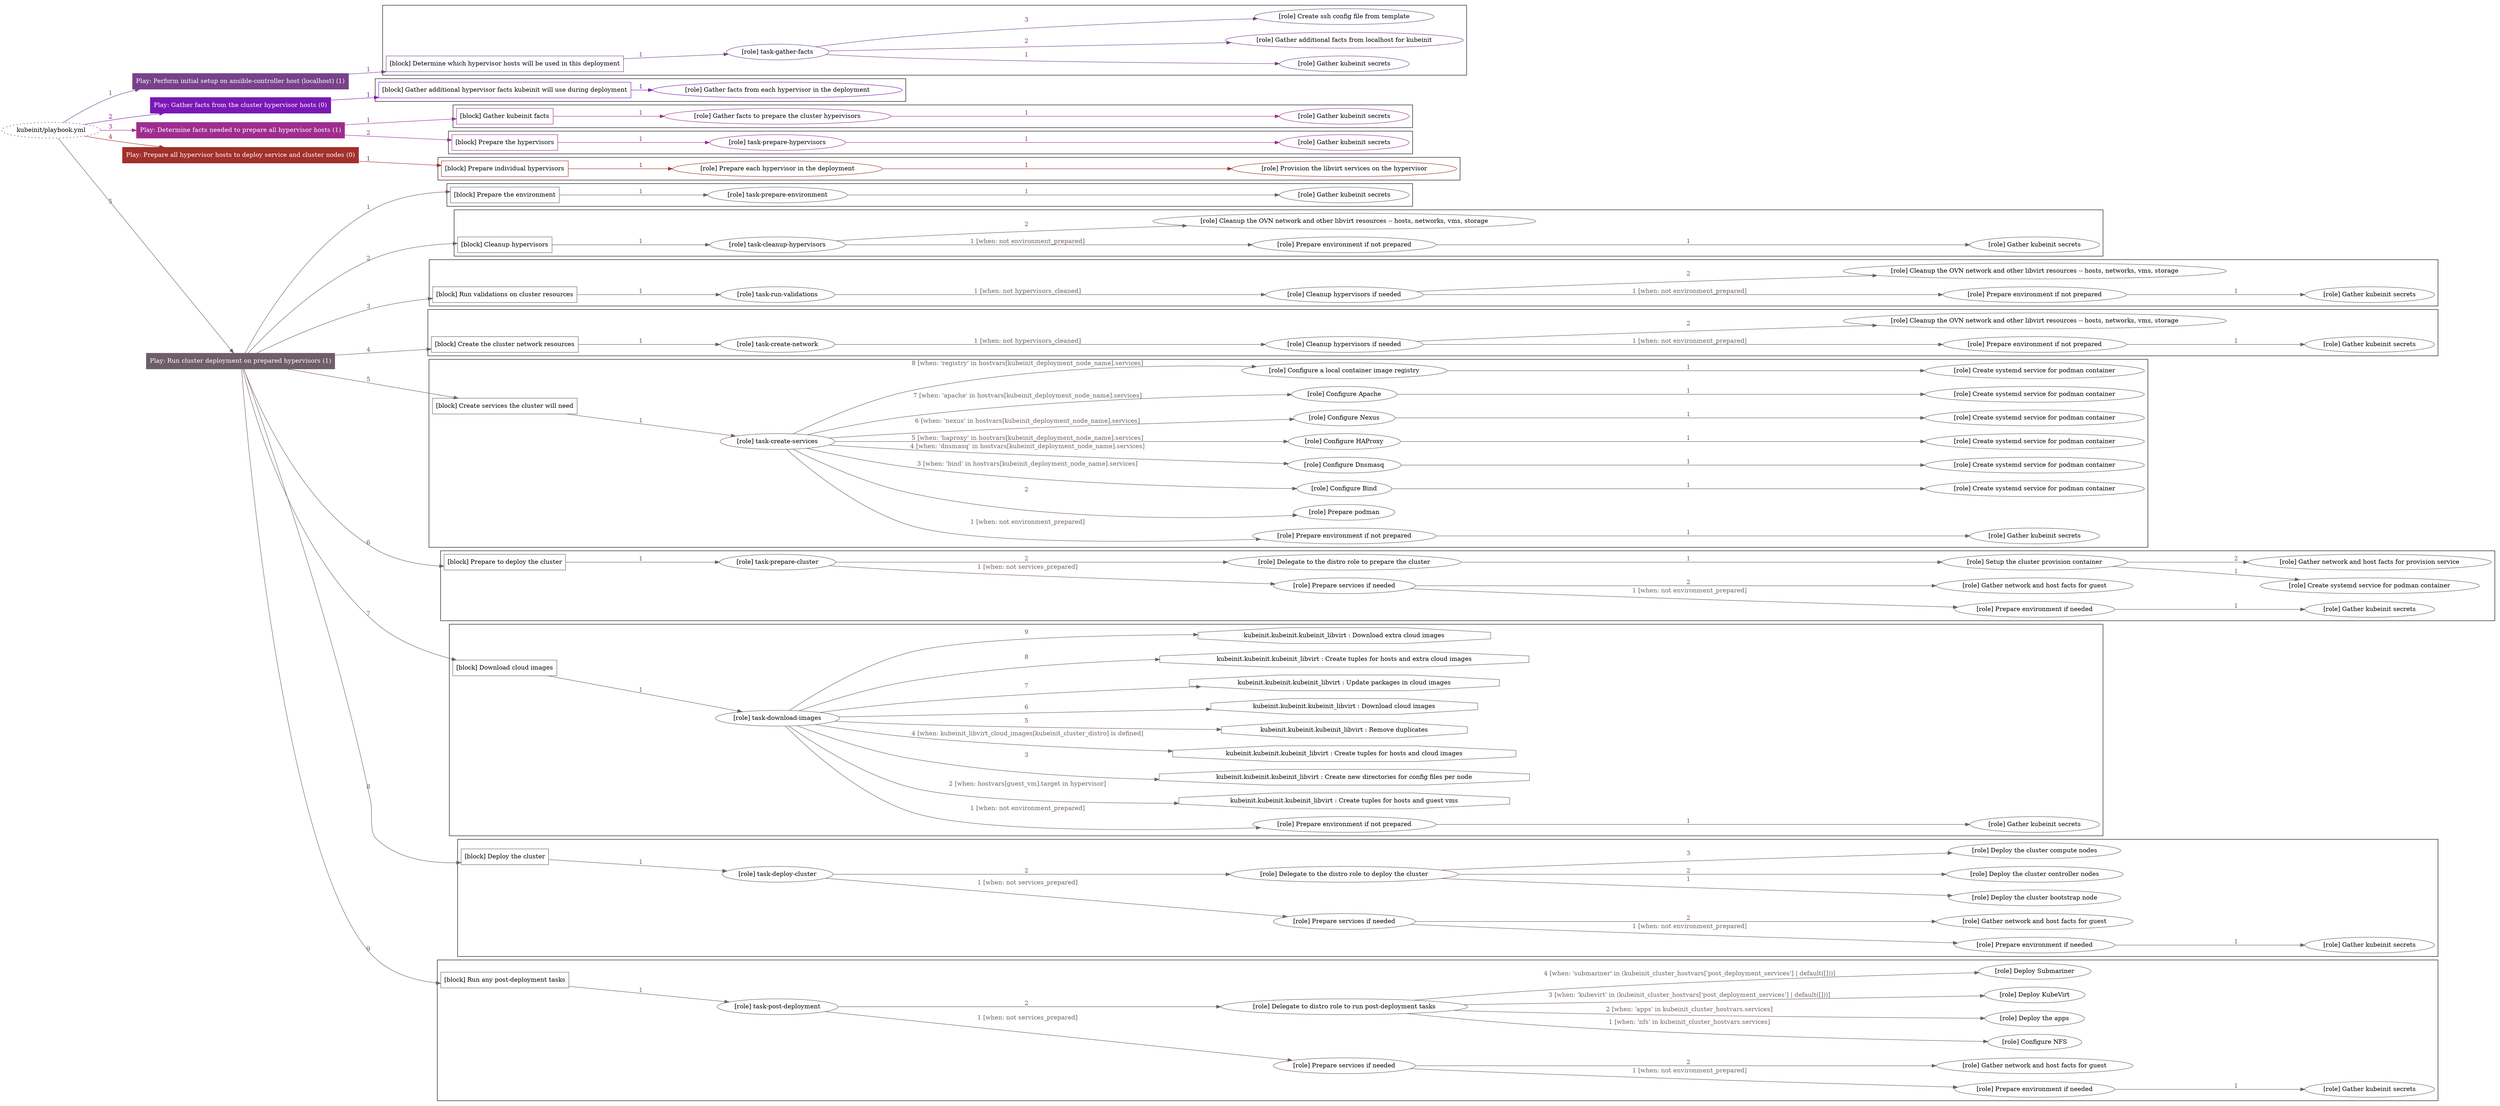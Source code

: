 digraph {
	graph [concentrate=true ordering=in rankdir=LR ratio=fill]
	edge [esep=5 sep=10]
	"kubeinit/playbook.yml" [URL="/home/runner/work/kubeinit/kubeinit/kubeinit/playbook.yml" id=playbook_0ff155a4 style=dotted]
	"kubeinit/playbook.yml" -> play_92617ecf [label="1 " color="#77428a" fontcolor="#77428a" id=edge_288a43e4 labeltooltip="1 " tooltip="1 "]
	subgraph "Play: Perform initial setup on ansible-controller host (localhost) (1)" {
		play_92617ecf [label="Play: Perform initial setup on ansible-controller host (localhost) (1)" URL="/home/runner/work/kubeinit/kubeinit/kubeinit/playbook.yml" color="#77428a" fontcolor="#ffffff" id=play_92617ecf shape=box style=filled tooltip=localhost]
		play_92617ecf -> block_16c5924f [label=1 color="#77428a" fontcolor="#77428a" id=edge_c123af90 labeltooltip=1 tooltip=1]
		subgraph cluster_block_16c5924f {
			block_16c5924f [label="[block] Determine which hypervisor hosts will be used in this deployment" URL="/home/runner/work/kubeinit/kubeinit/kubeinit/playbook.yml" color="#77428a" id=block_16c5924f labeltooltip="Determine which hypervisor hosts will be used in this deployment" shape=box tooltip="Determine which hypervisor hosts will be used in this deployment"]
			block_16c5924f -> role_afc1a0a5 [label="1 " color="#77428a" fontcolor="#77428a" id=edge_06f9fb2e labeltooltip="1 " tooltip="1 "]
			subgraph "task-gather-facts" {
				role_afc1a0a5 [label="[role] task-gather-facts" URL="/home/runner/work/kubeinit/kubeinit/kubeinit/playbook.yml" color="#77428a" id=role_afc1a0a5 tooltip="task-gather-facts"]
				role_afc1a0a5 -> role_3c2a7027 [label="1 " color="#77428a" fontcolor="#77428a" id=edge_a89afd29 labeltooltip="1 " tooltip="1 "]
				subgraph "Gather kubeinit secrets" {
					role_3c2a7027 [label="[role] Gather kubeinit secrets" URL="/home/runner/.ansible/collections/ansible_collections/kubeinit/kubeinit/roles/kubeinit_prepare/tasks/build_hypervisors_group.yml" color="#77428a" id=role_3c2a7027 tooltip="Gather kubeinit secrets"]
				}
				role_afc1a0a5 -> role_bd661d0a [label="2 " color="#77428a" fontcolor="#77428a" id=edge_ada1ca94 labeltooltip="2 " tooltip="2 "]
				subgraph "Gather additional facts from localhost for kubeinit" {
					role_bd661d0a [label="[role] Gather additional facts from localhost for kubeinit" URL="/home/runner/.ansible/collections/ansible_collections/kubeinit/kubeinit/roles/kubeinit_prepare/tasks/build_hypervisors_group.yml" color="#77428a" id=role_bd661d0a tooltip="Gather additional facts from localhost for kubeinit"]
				}
				role_afc1a0a5 -> role_84978952 [label="3 " color="#77428a" fontcolor="#77428a" id=edge_ddd74bcd labeltooltip="3 " tooltip="3 "]
				subgraph "Create ssh config file from template" {
					role_84978952 [label="[role] Create ssh config file from template" URL="/home/runner/.ansible/collections/ansible_collections/kubeinit/kubeinit/roles/kubeinit_prepare/tasks/build_hypervisors_group.yml" color="#77428a" id=role_84978952 tooltip="Create ssh config file from template"]
				}
			}
		}
	}
	"kubeinit/playbook.yml" -> play_1b4f8b71 [label="2 " color="#7b17b5" fontcolor="#7b17b5" id=edge_1e378b92 labeltooltip="2 " tooltip="2 "]
	subgraph "Play: Gather facts from the cluster hypervisor hosts (0)" {
		play_1b4f8b71 [label="Play: Gather facts from the cluster hypervisor hosts (0)" URL="/home/runner/work/kubeinit/kubeinit/kubeinit/playbook.yml" color="#7b17b5" fontcolor="#ffffff" id=play_1b4f8b71 shape=box style=filled tooltip="Play: Gather facts from the cluster hypervisor hosts (0)"]
		play_1b4f8b71 -> block_9a39545f [label=1 color="#7b17b5" fontcolor="#7b17b5" id=edge_6b634959 labeltooltip=1 tooltip=1]
		subgraph cluster_block_9a39545f {
			block_9a39545f [label="[block] Gather additional hypervisor facts kubeinit will use during deployment" URL="/home/runner/work/kubeinit/kubeinit/kubeinit/playbook.yml" color="#7b17b5" id=block_9a39545f labeltooltip="Gather additional hypervisor facts kubeinit will use during deployment" shape=box tooltip="Gather additional hypervisor facts kubeinit will use during deployment"]
			block_9a39545f -> role_42db12cf [label="1 " color="#7b17b5" fontcolor="#7b17b5" id=edge_dffe5951 labeltooltip="1 " tooltip="1 "]
			subgraph "Gather facts from each hypervisor in the deployment" {
				role_42db12cf [label="[role] Gather facts from each hypervisor in the deployment" URL="/home/runner/work/kubeinit/kubeinit/kubeinit/playbook.yml" color="#7b17b5" id=role_42db12cf tooltip="Gather facts from each hypervisor in the deployment"]
			}
		}
	}
	"kubeinit/playbook.yml" -> play_b3782af9 [label="3 " color="#9f2d90" fontcolor="#9f2d90" id=edge_cb0293a6 labeltooltip="3 " tooltip="3 "]
	subgraph "Play: Determine facts needed to prepare all hypervisor hosts (1)" {
		play_b3782af9 [label="Play: Determine facts needed to prepare all hypervisor hosts (1)" URL="/home/runner/work/kubeinit/kubeinit/kubeinit/playbook.yml" color="#9f2d90" fontcolor="#ffffff" id=play_b3782af9 shape=box style=filled tooltip=localhost]
		play_b3782af9 -> block_2df32f43 [label=1 color="#9f2d90" fontcolor="#9f2d90" id=edge_058f122d labeltooltip=1 tooltip=1]
		subgraph cluster_block_2df32f43 {
			block_2df32f43 [label="[block] Gather kubeinit facts" URL="/home/runner/work/kubeinit/kubeinit/kubeinit/playbook.yml" color="#9f2d90" id=block_2df32f43 labeltooltip="Gather kubeinit facts" shape=box tooltip="Gather kubeinit facts"]
			block_2df32f43 -> role_10a12c26 [label="1 " color="#9f2d90" fontcolor="#9f2d90" id=edge_3f6fe9d4 labeltooltip="1 " tooltip="1 "]
			subgraph "Gather facts to prepare the cluster hypervisors" {
				role_10a12c26 [label="[role] Gather facts to prepare the cluster hypervisors" URL="/home/runner/work/kubeinit/kubeinit/kubeinit/playbook.yml" color="#9f2d90" id=role_10a12c26 tooltip="Gather facts to prepare the cluster hypervisors"]
				role_10a12c26 -> role_89690605 [label="1 " color="#9f2d90" fontcolor="#9f2d90" id=edge_ac3683bb labeltooltip="1 " tooltip="1 "]
				subgraph "Gather kubeinit secrets" {
					role_89690605 [label="[role] Gather kubeinit secrets" URL="/home/runner/.ansible/collections/ansible_collections/kubeinit/kubeinit/roles/kubeinit_prepare/tasks/gather_kubeinit_facts.yml" color="#9f2d90" id=role_89690605 tooltip="Gather kubeinit secrets"]
				}
			}
		}
		play_b3782af9 -> block_953f7973 [label=2 color="#9f2d90" fontcolor="#9f2d90" id=edge_997da483 labeltooltip=2 tooltip=2]
		subgraph cluster_block_953f7973 {
			block_953f7973 [label="[block] Prepare the hypervisors" URL="/home/runner/work/kubeinit/kubeinit/kubeinit/playbook.yml" color="#9f2d90" id=block_953f7973 labeltooltip="Prepare the hypervisors" shape=box tooltip="Prepare the hypervisors"]
			block_953f7973 -> role_0f4fc550 [label="1 " color="#9f2d90" fontcolor="#9f2d90" id=edge_de77279b labeltooltip="1 " tooltip="1 "]
			subgraph "task-prepare-hypervisors" {
				role_0f4fc550 [label="[role] task-prepare-hypervisors" URL="/home/runner/work/kubeinit/kubeinit/kubeinit/playbook.yml" color="#9f2d90" id=role_0f4fc550 tooltip="task-prepare-hypervisors"]
				role_0f4fc550 -> role_b3d7caf8 [label="1 " color="#9f2d90" fontcolor="#9f2d90" id=edge_3e828cca labeltooltip="1 " tooltip="1 "]
				subgraph "Gather kubeinit secrets" {
					role_b3d7caf8 [label="[role] Gather kubeinit secrets" URL="/home/runner/.ansible/collections/ansible_collections/kubeinit/kubeinit/roles/kubeinit_prepare/tasks/gather_kubeinit_facts.yml" color="#9f2d90" id=role_b3d7caf8 tooltip="Gather kubeinit secrets"]
				}
			}
		}
	}
	"kubeinit/playbook.yml" -> play_c53d206c [label="4 " color="#a1302b" fontcolor="#a1302b" id=edge_3db90525 labeltooltip="4 " tooltip="4 "]
	subgraph "Play: Prepare all hypervisor hosts to deploy service and cluster nodes (0)" {
		play_c53d206c [label="Play: Prepare all hypervisor hosts to deploy service and cluster nodes (0)" URL="/home/runner/work/kubeinit/kubeinit/kubeinit/playbook.yml" color="#a1302b" fontcolor="#ffffff" id=play_c53d206c shape=box style=filled tooltip="Play: Prepare all hypervisor hosts to deploy service and cluster nodes (0)"]
		play_c53d206c -> block_5902f2b4 [label=1 color="#a1302b" fontcolor="#a1302b" id=edge_469ea94d labeltooltip=1 tooltip=1]
		subgraph cluster_block_5902f2b4 {
			block_5902f2b4 [label="[block] Prepare individual hypervisors" URL="/home/runner/work/kubeinit/kubeinit/kubeinit/playbook.yml" color="#a1302b" id=block_5902f2b4 labeltooltip="Prepare individual hypervisors" shape=box tooltip="Prepare individual hypervisors"]
			block_5902f2b4 -> role_ee29f12d [label="1 " color="#a1302b" fontcolor="#a1302b" id=edge_763f10ae labeltooltip="1 " tooltip="1 "]
			subgraph "Prepare each hypervisor in the deployment" {
				role_ee29f12d [label="[role] Prepare each hypervisor in the deployment" URL="/home/runner/work/kubeinit/kubeinit/kubeinit/playbook.yml" color="#a1302b" id=role_ee29f12d tooltip="Prepare each hypervisor in the deployment"]
				role_ee29f12d -> role_cb5b5e8b [label="1 " color="#a1302b" fontcolor="#a1302b" id=edge_5b744c6a labeltooltip="1 " tooltip="1 "]
				subgraph "Provision the libvirt services on the hypervisor" {
					role_cb5b5e8b [label="[role] Provision the libvirt services on the hypervisor" URL="/home/runner/.ansible/collections/ansible_collections/kubeinit/kubeinit/roles/kubeinit_prepare/tasks/prepare_hypervisor.yml" color="#a1302b" id=role_cb5b5e8b tooltip="Provision the libvirt services on the hypervisor"]
				}
			}
		}
	}
	"kubeinit/playbook.yml" -> play_08a6afa1 [label="5 " color="#6e5e68" fontcolor="#6e5e68" id=edge_25811d3c labeltooltip="5 " tooltip="5 "]
	subgraph "Play: Run cluster deployment on prepared hypervisors (1)" {
		play_08a6afa1 [label="Play: Run cluster deployment on prepared hypervisors (1)" URL="/home/runner/work/kubeinit/kubeinit/kubeinit/playbook.yml" color="#6e5e68" fontcolor="#ffffff" id=play_08a6afa1 shape=box style=filled tooltip=localhost]
		play_08a6afa1 -> block_f9c85f80 [label=1 color="#6e5e68" fontcolor="#6e5e68" id=edge_5d8a9ee9 labeltooltip=1 tooltip=1]
		subgraph cluster_block_f9c85f80 {
			block_f9c85f80 [label="[block] Prepare the environment" URL="/home/runner/work/kubeinit/kubeinit/kubeinit/playbook.yml" color="#6e5e68" id=block_f9c85f80 labeltooltip="Prepare the environment" shape=box tooltip="Prepare the environment"]
			block_f9c85f80 -> role_90c57dd2 [label="1 " color="#6e5e68" fontcolor="#6e5e68" id=edge_84b44f53 labeltooltip="1 " tooltip="1 "]
			subgraph "task-prepare-environment" {
				role_90c57dd2 [label="[role] task-prepare-environment" URL="/home/runner/work/kubeinit/kubeinit/kubeinit/playbook.yml" color="#6e5e68" id=role_90c57dd2 tooltip="task-prepare-environment"]
				role_90c57dd2 -> role_e3efdacd [label="1 " color="#6e5e68" fontcolor="#6e5e68" id=edge_5b7e614b labeltooltip="1 " tooltip="1 "]
				subgraph "Gather kubeinit secrets" {
					role_e3efdacd [label="[role] Gather kubeinit secrets" URL="/home/runner/.ansible/collections/ansible_collections/kubeinit/kubeinit/roles/kubeinit_prepare/tasks/gather_kubeinit_facts.yml" color="#6e5e68" id=role_e3efdacd tooltip="Gather kubeinit secrets"]
				}
			}
		}
		play_08a6afa1 -> block_64c07a9e [label=2 color="#6e5e68" fontcolor="#6e5e68" id=edge_59689dfd labeltooltip=2 tooltip=2]
		subgraph cluster_block_64c07a9e {
			block_64c07a9e [label="[block] Cleanup hypervisors" URL="/home/runner/work/kubeinit/kubeinit/kubeinit/playbook.yml" color="#6e5e68" id=block_64c07a9e labeltooltip="Cleanup hypervisors" shape=box tooltip="Cleanup hypervisors"]
			block_64c07a9e -> role_a1e0157d [label="1 " color="#6e5e68" fontcolor="#6e5e68" id=edge_7a25f15e labeltooltip="1 " tooltip="1 "]
			subgraph "task-cleanup-hypervisors" {
				role_a1e0157d [label="[role] task-cleanup-hypervisors" URL="/home/runner/work/kubeinit/kubeinit/kubeinit/playbook.yml" color="#6e5e68" id=role_a1e0157d tooltip="task-cleanup-hypervisors"]
				role_a1e0157d -> role_b042e6de [label="1 [when: not environment_prepared]" color="#6e5e68" fontcolor="#6e5e68" id=edge_5e8ef6aa labeltooltip="1 [when: not environment_prepared]" tooltip="1 [when: not environment_prepared]"]
				subgraph "Prepare environment if not prepared" {
					role_b042e6de [label="[role] Prepare environment if not prepared" URL="/home/runner/.ansible/collections/ansible_collections/kubeinit/kubeinit/roles/kubeinit_prepare/tasks/cleanup_hypervisors.yml" color="#6e5e68" id=role_b042e6de tooltip="Prepare environment if not prepared"]
					role_b042e6de -> role_f1e404c2 [label="1 " color="#6e5e68" fontcolor="#6e5e68" id=edge_347eccdd labeltooltip="1 " tooltip="1 "]
					subgraph "Gather kubeinit secrets" {
						role_f1e404c2 [label="[role] Gather kubeinit secrets" URL="/home/runner/.ansible/collections/ansible_collections/kubeinit/kubeinit/roles/kubeinit_prepare/tasks/gather_kubeinit_facts.yml" color="#6e5e68" id=role_f1e404c2 tooltip="Gather kubeinit secrets"]
					}
				}
				role_a1e0157d -> role_a8d3d904 [label="2 " color="#6e5e68" fontcolor="#6e5e68" id=edge_81fb39c7 labeltooltip="2 " tooltip="2 "]
				subgraph "Cleanup the OVN network and other libvirt resources -- hosts, networks, vms, storage" {
					role_a8d3d904 [label="[role] Cleanup the OVN network and other libvirt resources -- hosts, networks, vms, storage" URL="/home/runner/.ansible/collections/ansible_collections/kubeinit/kubeinit/roles/kubeinit_prepare/tasks/cleanup_hypervisors.yml" color="#6e5e68" id=role_a8d3d904 tooltip="Cleanup the OVN network and other libvirt resources -- hosts, networks, vms, storage"]
				}
			}
		}
		play_08a6afa1 -> block_9cdeda38 [label=3 color="#6e5e68" fontcolor="#6e5e68" id=edge_b97452d2 labeltooltip=3 tooltip=3]
		subgraph cluster_block_9cdeda38 {
			block_9cdeda38 [label="[block] Run validations on cluster resources" URL="/home/runner/work/kubeinit/kubeinit/kubeinit/playbook.yml" color="#6e5e68" id=block_9cdeda38 labeltooltip="Run validations on cluster resources" shape=box tooltip="Run validations on cluster resources"]
			block_9cdeda38 -> role_89534359 [label="1 " color="#6e5e68" fontcolor="#6e5e68" id=edge_baf2969a labeltooltip="1 " tooltip="1 "]
			subgraph "task-run-validations" {
				role_89534359 [label="[role] task-run-validations" URL="/home/runner/work/kubeinit/kubeinit/kubeinit/playbook.yml" color="#6e5e68" id=role_89534359 tooltip="task-run-validations"]
				role_89534359 -> role_14264a7b [label="1 [when: not hypervisors_cleaned]" color="#6e5e68" fontcolor="#6e5e68" id=edge_9a182167 labeltooltip="1 [when: not hypervisors_cleaned]" tooltip="1 [when: not hypervisors_cleaned]"]
				subgraph "Cleanup hypervisors if needed" {
					role_14264a7b [label="[role] Cleanup hypervisors if needed" URL="/home/runner/.ansible/collections/ansible_collections/kubeinit/kubeinit/roles/kubeinit_validations/tasks/main.yml" color="#6e5e68" id=role_14264a7b tooltip="Cleanup hypervisors if needed"]
					role_14264a7b -> role_755413f4 [label="1 [when: not environment_prepared]" color="#6e5e68" fontcolor="#6e5e68" id=edge_408656da labeltooltip="1 [when: not environment_prepared]" tooltip="1 [when: not environment_prepared]"]
					subgraph "Prepare environment if not prepared" {
						role_755413f4 [label="[role] Prepare environment if not prepared" URL="/home/runner/.ansible/collections/ansible_collections/kubeinit/kubeinit/roles/kubeinit_prepare/tasks/cleanup_hypervisors.yml" color="#6e5e68" id=role_755413f4 tooltip="Prepare environment if not prepared"]
						role_755413f4 -> role_32eaf230 [label="1 " color="#6e5e68" fontcolor="#6e5e68" id=edge_1a32d2e5 labeltooltip="1 " tooltip="1 "]
						subgraph "Gather kubeinit secrets" {
							role_32eaf230 [label="[role] Gather kubeinit secrets" URL="/home/runner/.ansible/collections/ansible_collections/kubeinit/kubeinit/roles/kubeinit_prepare/tasks/gather_kubeinit_facts.yml" color="#6e5e68" id=role_32eaf230 tooltip="Gather kubeinit secrets"]
						}
					}
					role_14264a7b -> role_cc1a7458 [label="2 " color="#6e5e68" fontcolor="#6e5e68" id=edge_bfba13c4 labeltooltip="2 " tooltip="2 "]
					subgraph "Cleanup the OVN network and other libvirt resources -- hosts, networks, vms, storage" {
						role_cc1a7458 [label="[role] Cleanup the OVN network and other libvirt resources -- hosts, networks, vms, storage" URL="/home/runner/.ansible/collections/ansible_collections/kubeinit/kubeinit/roles/kubeinit_prepare/tasks/cleanup_hypervisors.yml" color="#6e5e68" id=role_cc1a7458 tooltip="Cleanup the OVN network and other libvirt resources -- hosts, networks, vms, storage"]
					}
				}
			}
		}
		play_08a6afa1 -> block_867f5321 [label=4 color="#6e5e68" fontcolor="#6e5e68" id=edge_6eecf2d8 labeltooltip=4 tooltip=4]
		subgraph cluster_block_867f5321 {
			block_867f5321 [label="[block] Create the cluster network resources" URL="/home/runner/work/kubeinit/kubeinit/kubeinit/playbook.yml" color="#6e5e68" id=block_867f5321 labeltooltip="Create the cluster network resources" shape=box tooltip="Create the cluster network resources"]
			block_867f5321 -> role_35d65a7a [label="1 " color="#6e5e68" fontcolor="#6e5e68" id=edge_0e4ba3c2 labeltooltip="1 " tooltip="1 "]
			subgraph "task-create-network" {
				role_35d65a7a [label="[role] task-create-network" URL="/home/runner/work/kubeinit/kubeinit/kubeinit/playbook.yml" color="#6e5e68" id=role_35d65a7a tooltip="task-create-network"]
				role_35d65a7a -> role_e7b0aa87 [label="1 [when: not hypervisors_cleaned]" color="#6e5e68" fontcolor="#6e5e68" id=edge_bd85b574 labeltooltip="1 [when: not hypervisors_cleaned]" tooltip="1 [when: not hypervisors_cleaned]"]
				subgraph "Cleanup hypervisors if needed" {
					role_e7b0aa87 [label="[role] Cleanup hypervisors if needed" URL="/home/runner/.ansible/collections/ansible_collections/kubeinit/kubeinit/roles/kubeinit_libvirt/tasks/create_network.yml" color="#6e5e68" id=role_e7b0aa87 tooltip="Cleanup hypervisors if needed"]
					role_e7b0aa87 -> role_a12e5ed4 [label="1 [when: not environment_prepared]" color="#6e5e68" fontcolor="#6e5e68" id=edge_6c3ebc79 labeltooltip="1 [when: not environment_prepared]" tooltip="1 [when: not environment_prepared]"]
					subgraph "Prepare environment if not prepared" {
						role_a12e5ed4 [label="[role] Prepare environment if not prepared" URL="/home/runner/.ansible/collections/ansible_collections/kubeinit/kubeinit/roles/kubeinit_prepare/tasks/cleanup_hypervisors.yml" color="#6e5e68" id=role_a12e5ed4 tooltip="Prepare environment if not prepared"]
						role_a12e5ed4 -> role_331cfa00 [label="1 " color="#6e5e68" fontcolor="#6e5e68" id=edge_c79855dc labeltooltip="1 " tooltip="1 "]
						subgraph "Gather kubeinit secrets" {
							role_331cfa00 [label="[role] Gather kubeinit secrets" URL="/home/runner/.ansible/collections/ansible_collections/kubeinit/kubeinit/roles/kubeinit_prepare/tasks/gather_kubeinit_facts.yml" color="#6e5e68" id=role_331cfa00 tooltip="Gather kubeinit secrets"]
						}
					}
					role_e7b0aa87 -> role_4ea1286c [label="2 " color="#6e5e68" fontcolor="#6e5e68" id=edge_831e3e1f labeltooltip="2 " tooltip="2 "]
					subgraph "Cleanup the OVN network and other libvirt resources -- hosts, networks, vms, storage" {
						role_4ea1286c [label="[role] Cleanup the OVN network and other libvirt resources -- hosts, networks, vms, storage" URL="/home/runner/.ansible/collections/ansible_collections/kubeinit/kubeinit/roles/kubeinit_prepare/tasks/cleanup_hypervisors.yml" color="#6e5e68" id=role_4ea1286c tooltip="Cleanup the OVN network and other libvirt resources -- hosts, networks, vms, storage"]
					}
				}
			}
		}
		play_08a6afa1 -> block_49ee5a9a [label=5 color="#6e5e68" fontcolor="#6e5e68" id=edge_f51b83b6 labeltooltip=5 tooltip=5]
		subgraph cluster_block_49ee5a9a {
			block_49ee5a9a [label="[block] Create services the cluster will need" URL="/home/runner/work/kubeinit/kubeinit/kubeinit/playbook.yml" color="#6e5e68" id=block_49ee5a9a labeltooltip="Create services the cluster will need" shape=box tooltip="Create services the cluster will need"]
			block_49ee5a9a -> role_706cc81e [label="1 " color="#6e5e68" fontcolor="#6e5e68" id=edge_421e016e labeltooltip="1 " tooltip="1 "]
			subgraph "task-create-services" {
				role_706cc81e [label="[role] task-create-services" URL="/home/runner/work/kubeinit/kubeinit/kubeinit/playbook.yml" color="#6e5e68" id=role_706cc81e tooltip="task-create-services"]
				role_706cc81e -> role_a4b53365 [label="1 [when: not environment_prepared]" color="#6e5e68" fontcolor="#6e5e68" id=edge_333c7164 labeltooltip="1 [when: not environment_prepared]" tooltip="1 [when: not environment_prepared]"]
				subgraph "Prepare environment if not prepared" {
					role_a4b53365 [label="[role] Prepare environment if not prepared" URL="/home/runner/.ansible/collections/ansible_collections/kubeinit/kubeinit/roles/kubeinit_services/tasks/main.yml" color="#6e5e68" id=role_a4b53365 tooltip="Prepare environment if not prepared"]
					role_a4b53365 -> role_7edfce38 [label="1 " color="#6e5e68" fontcolor="#6e5e68" id=edge_a5007edc labeltooltip="1 " tooltip="1 "]
					subgraph "Gather kubeinit secrets" {
						role_7edfce38 [label="[role] Gather kubeinit secrets" URL="/home/runner/.ansible/collections/ansible_collections/kubeinit/kubeinit/roles/kubeinit_prepare/tasks/gather_kubeinit_facts.yml" color="#6e5e68" id=role_7edfce38 tooltip="Gather kubeinit secrets"]
					}
				}
				role_706cc81e -> role_9efaa5f6 [label="2 " color="#6e5e68" fontcolor="#6e5e68" id=edge_6cc1b9d3 labeltooltip="2 " tooltip="2 "]
				subgraph "Prepare podman" {
					role_9efaa5f6 [label="[role] Prepare podman" URL="/home/runner/.ansible/collections/ansible_collections/kubeinit/kubeinit/roles/kubeinit_services/tasks/00_create_service_pod.yml" color="#6e5e68" id=role_9efaa5f6 tooltip="Prepare podman"]
				}
				role_706cc81e -> role_76472905 [label="3 [when: 'bind' in hostvars[kubeinit_deployment_node_name].services]" color="#6e5e68" fontcolor="#6e5e68" id=edge_b81f7b4d labeltooltip="3 [when: 'bind' in hostvars[kubeinit_deployment_node_name].services]" tooltip="3 [when: 'bind' in hostvars[kubeinit_deployment_node_name].services]"]
				subgraph "Configure Bind" {
					role_76472905 [label="[role] Configure Bind" URL="/home/runner/.ansible/collections/ansible_collections/kubeinit/kubeinit/roles/kubeinit_services/tasks/start_services_containers.yml" color="#6e5e68" id=role_76472905 tooltip="Configure Bind"]
					role_76472905 -> role_2abbea7d [label="1 " color="#6e5e68" fontcolor="#6e5e68" id=edge_57ff38e2 labeltooltip="1 " tooltip="1 "]
					subgraph "Create systemd service for podman container" {
						role_2abbea7d [label="[role] Create systemd service for podman container" URL="/home/runner/.ansible/collections/ansible_collections/kubeinit/kubeinit/roles/kubeinit_bind/tasks/main.yml" color="#6e5e68" id=role_2abbea7d tooltip="Create systemd service for podman container"]
					}
				}
				role_706cc81e -> role_449f067a [label="4 [when: 'dnsmasq' in hostvars[kubeinit_deployment_node_name].services]" color="#6e5e68" fontcolor="#6e5e68" id=edge_68826265 labeltooltip="4 [when: 'dnsmasq' in hostvars[kubeinit_deployment_node_name].services]" tooltip="4 [when: 'dnsmasq' in hostvars[kubeinit_deployment_node_name].services]"]
				subgraph "Configure Dnsmasq" {
					role_449f067a [label="[role] Configure Dnsmasq" URL="/home/runner/.ansible/collections/ansible_collections/kubeinit/kubeinit/roles/kubeinit_services/tasks/start_services_containers.yml" color="#6e5e68" id=role_449f067a tooltip="Configure Dnsmasq"]
					role_449f067a -> role_1c529c1a [label="1 " color="#6e5e68" fontcolor="#6e5e68" id=edge_5ae69a67 labeltooltip="1 " tooltip="1 "]
					subgraph "Create systemd service for podman container" {
						role_1c529c1a [label="[role] Create systemd service for podman container" URL="/home/runner/.ansible/collections/ansible_collections/kubeinit/kubeinit/roles/kubeinit_dnsmasq/tasks/main.yml" color="#6e5e68" id=role_1c529c1a tooltip="Create systemd service for podman container"]
					}
				}
				role_706cc81e -> role_83e574c5 [label="5 [when: 'haproxy' in hostvars[kubeinit_deployment_node_name].services]" color="#6e5e68" fontcolor="#6e5e68" id=edge_9f498e16 labeltooltip="5 [when: 'haproxy' in hostvars[kubeinit_deployment_node_name].services]" tooltip="5 [when: 'haproxy' in hostvars[kubeinit_deployment_node_name].services]"]
				subgraph "Configure HAProxy" {
					role_83e574c5 [label="[role] Configure HAProxy" URL="/home/runner/.ansible/collections/ansible_collections/kubeinit/kubeinit/roles/kubeinit_services/tasks/start_services_containers.yml" color="#6e5e68" id=role_83e574c5 tooltip="Configure HAProxy"]
					role_83e574c5 -> role_726ef0e1 [label="1 " color="#6e5e68" fontcolor="#6e5e68" id=edge_efbf19ba labeltooltip="1 " tooltip="1 "]
					subgraph "Create systemd service for podman container" {
						role_726ef0e1 [label="[role] Create systemd service for podman container" URL="/home/runner/.ansible/collections/ansible_collections/kubeinit/kubeinit/roles/kubeinit_haproxy/tasks/main.yml" color="#6e5e68" id=role_726ef0e1 tooltip="Create systemd service for podman container"]
					}
				}
				role_706cc81e -> role_024ade85 [label="6 [when: 'nexus' in hostvars[kubeinit_deployment_node_name].services]" color="#6e5e68" fontcolor="#6e5e68" id=edge_8f5bc043 labeltooltip="6 [when: 'nexus' in hostvars[kubeinit_deployment_node_name].services]" tooltip="6 [when: 'nexus' in hostvars[kubeinit_deployment_node_name].services]"]
				subgraph "Configure Nexus" {
					role_024ade85 [label="[role] Configure Nexus" URL="/home/runner/.ansible/collections/ansible_collections/kubeinit/kubeinit/roles/kubeinit_services/tasks/start_services_containers.yml" color="#6e5e68" id=role_024ade85 tooltip="Configure Nexus"]
					role_024ade85 -> role_d1da24c9 [label="1 " color="#6e5e68" fontcolor="#6e5e68" id=edge_bf9b1b34 labeltooltip="1 " tooltip="1 "]
					subgraph "Create systemd service for podman container" {
						role_d1da24c9 [label="[role] Create systemd service for podman container" URL="/home/runner/.ansible/collections/ansible_collections/kubeinit/kubeinit/roles/kubeinit_nexus/tasks/main.yml" color="#6e5e68" id=role_d1da24c9 tooltip="Create systemd service for podman container"]
					}
				}
				role_706cc81e -> role_4c1aba92 [label="7 [when: 'apache' in hostvars[kubeinit_deployment_node_name].services]" color="#6e5e68" fontcolor="#6e5e68" id=edge_0c4553ad labeltooltip="7 [when: 'apache' in hostvars[kubeinit_deployment_node_name].services]" tooltip="7 [when: 'apache' in hostvars[kubeinit_deployment_node_name].services]"]
				subgraph "Configure Apache" {
					role_4c1aba92 [label="[role] Configure Apache" URL="/home/runner/.ansible/collections/ansible_collections/kubeinit/kubeinit/roles/kubeinit_services/tasks/start_services_containers.yml" color="#6e5e68" id=role_4c1aba92 tooltip="Configure Apache"]
					role_4c1aba92 -> role_d2b78b30 [label="1 " color="#6e5e68" fontcolor="#6e5e68" id=edge_567a34a1 labeltooltip="1 " tooltip="1 "]
					subgraph "Create systemd service for podman container" {
						role_d2b78b30 [label="[role] Create systemd service for podman container" URL="/home/runner/.ansible/collections/ansible_collections/kubeinit/kubeinit/roles/kubeinit_apache/tasks/main.yml" color="#6e5e68" id=role_d2b78b30 tooltip="Create systemd service for podman container"]
					}
				}
				role_706cc81e -> role_af3e0fff [label="8 [when: 'registry' in hostvars[kubeinit_deployment_node_name].services]" color="#6e5e68" fontcolor="#6e5e68" id=edge_e73f4d29 labeltooltip="8 [when: 'registry' in hostvars[kubeinit_deployment_node_name].services]" tooltip="8 [when: 'registry' in hostvars[kubeinit_deployment_node_name].services]"]
				subgraph "Configure a local container image registry" {
					role_af3e0fff [label="[role] Configure a local container image registry" URL="/home/runner/.ansible/collections/ansible_collections/kubeinit/kubeinit/roles/kubeinit_services/tasks/start_services_containers.yml" color="#6e5e68" id=role_af3e0fff tooltip="Configure a local container image registry"]
					role_af3e0fff -> role_d75a0a41 [label="1 " color="#6e5e68" fontcolor="#6e5e68" id=edge_f02ed611 labeltooltip="1 " tooltip="1 "]
					subgraph "Create systemd service for podman container" {
						role_d75a0a41 [label="[role] Create systemd service for podman container" URL="/home/runner/.ansible/collections/ansible_collections/kubeinit/kubeinit/roles/kubeinit_registry/tasks/main.yml" color="#6e5e68" id=role_d75a0a41 tooltip="Create systemd service for podman container"]
					}
				}
			}
		}
		play_08a6afa1 -> block_1e5636e9 [label=6 color="#6e5e68" fontcolor="#6e5e68" id=edge_adad0724 labeltooltip=6 tooltip=6]
		subgraph cluster_block_1e5636e9 {
			block_1e5636e9 [label="[block] Prepare to deploy the cluster" URL="/home/runner/work/kubeinit/kubeinit/kubeinit/playbook.yml" color="#6e5e68" id=block_1e5636e9 labeltooltip="Prepare to deploy the cluster" shape=box tooltip="Prepare to deploy the cluster"]
			block_1e5636e9 -> role_10f2c4be [label="1 " color="#6e5e68" fontcolor="#6e5e68" id=edge_f4585f33 labeltooltip="1 " tooltip="1 "]
			subgraph "task-prepare-cluster" {
				role_10f2c4be [label="[role] task-prepare-cluster" URL="/home/runner/work/kubeinit/kubeinit/kubeinit/playbook.yml" color="#6e5e68" id=role_10f2c4be tooltip="task-prepare-cluster"]
				role_10f2c4be -> role_5533f7b5 [label="1 [when: not services_prepared]" color="#6e5e68" fontcolor="#6e5e68" id=edge_fe383540 labeltooltip="1 [when: not services_prepared]" tooltip="1 [when: not services_prepared]"]
				subgraph "Prepare services if needed" {
					role_5533f7b5 [label="[role] Prepare services if needed" URL="/home/runner/.ansible/collections/ansible_collections/kubeinit/kubeinit/roles/kubeinit_prepare/tasks/prepare_cluster.yml" color="#6e5e68" id=role_5533f7b5 tooltip="Prepare services if needed"]
					role_5533f7b5 -> role_bac634a9 [label="1 [when: not environment_prepared]" color="#6e5e68" fontcolor="#6e5e68" id=edge_2ba82b10 labeltooltip="1 [when: not environment_prepared]" tooltip="1 [when: not environment_prepared]"]
					subgraph "Prepare environment if needed" {
						role_bac634a9 [label="[role] Prepare environment if needed" URL="/home/runner/.ansible/collections/ansible_collections/kubeinit/kubeinit/roles/kubeinit_services/tasks/prepare_services.yml" color="#6e5e68" id=role_bac634a9 tooltip="Prepare environment if needed"]
						role_bac634a9 -> role_1b4573ee [label="1 " color="#6e5e68" fontcolor="#6e5e68" id=edge_50096a6d labeltooltip="1 " tooltip="1 "]
						subgraph "Gather kubeinit secrets" {
							role_1b4573ee [label="[role] Gather kubeinit secrets" URL="/home/runner/.ansible/collections/ansible_collections/kubeinit/kubeinit/roles/kubeinit_prepare/tasks/gather_kubeinit_facts.yml" color="#6e5e68" id=role_1b4573ee tooltip="Gather kubeinit secrets"]
						}
					}
					role_5533f7b5 -> role_47f3c45a [label="2 " color="#6e5e68" fontcolor="#6e5e68" id=edge_a71180e7 labeltooltip="2 " tooltip="2 "]
					subgraph "Gather network and host facts for guest" {
						role_47f3c45a [label="[role] Gather network and host facts for guest" URL="/home/runner/.ansible/collections/ansible_collections/kubeinit/kubeinit/roles/kubeinit_services/tasks/prepare_services.yml" color="#6e5e68" id=role_47f3c45a tooltip="Gather network and host facts for guest"]
					}
				}
				role_10f2c4be -> role_8089c2f8 [label="2 " color="#6e5e68" fontcolor="#6e5e68" id=edge_da90c8f3 labeltooltip="2 " tooltip="2 "]
				subgraph "Delegate to the distro role to prepare the cluster" {
					role_8089c2f8 [label="[role] Delegate to the distro role to prepare the cluster" URL="/home/runner/.ansible/collections/ansible_collections/kubeinit/kubeinit/roles/kubeinit_prepare/tasks/prepare_cluster.yml" color="#6e5e68" id=role_8089c2f8 tooltip="Delegate to the distro role to prepare the cluster"]
					role_8089c2f8 -> role_d69ee604 [label="1 " color="#6e5e68" fontcolor="#6e5e68" id=edge_0712249c labeltooltip="1 " tooltip="1 "]
					subgraph "Setup the cluster provision container" {
						role_d69ee604 [label="[role] Setup the cluster provision container" URL="/home/runner/.ansible/collections/ansible_collections/kubeinit/kubeinit/roles/kubeinit_okd/tasks/prepare_cluster.yml" color="#6e5e68" id=role_d69ee604 tooltip="Setup the cluster provision container"]
						role_d69ee604 -> role_73acb710 [label="1 " color="#6e5e68" fontcolor="#6e5e68" id=edge_e6044fb9 labeltooltip="1 " tooltip="1 "]
						subgraph "Create systemd service for podman container" {
							role_73acb710 [label="[role] Create systemd service for podman container" URL="/home/runner/.ansible/collections/ansible_collections/kubeinit/kubeinit/roles/kubeinit_services/tasks/create_provision_container.yml" color="#6e5e68" id=role_73acb710 tooltip="Create systemd service for podman container"]
						}
						role_d69ee604 -> role_f1767d02 [label="2 " color="#6e5e68" fontcolor="#6e5e68" id=edge_7e3340e7 labeltooltip="2 " tooltip="2 "]
						subgraph "Gather network and host facts for provision service" {
							role_f1767d02 [label="[role] Gather network and host facts for provision service" URL="/home/runner/.ansible/collections/ansible_collections/kubeinit/kubeinit/roles/kubeinit_services/tasks/create_provision_container.yml" color="#6e5e68" id=role_f1767d02 tooltip="Gather network and host facts for provision service"]
						}
					}
				}
			}
		}
		play_08a6afa1 -> block_32a1c03d [label=7 color="#6e5e68" fontcolor="#6e5e68" id=edge_1e18b799 labeltooltip=7 tooltip=7]
		subgraph cluster_block_32a1c03d {
			block_32a1c03d [label="[block] Download cloud images" URL="/home/runner/work/kubeinit/kubeinit/kubeinit/playbook.yml" color="#6e5e68" id=block_32a1c03d labeltooltip="Download cloud images" shape=box tooltip="Download cloud images"]
			block_32a1c03d -> role_ef673f1e [label="1 " color="#6e5e68" fontcolor="#6e5e68" id=edge_1ccbbc35 labeltooltip="1 " tooltip="1 "]
			subgraph "task-download-images" {
				role_ef673f1e [label="[role] task-download-images" URL="/home/runner/work/kubeinit/kubeinit/kubeinit/playbook.yml" color="#6e5e68" id=role_ef673f1e tooltip="task-download-images"]
				role_ef673f1e -> role_068f6e54 [label="1 [when: not environment_prepared]" color="#6e5e68" fontcolor="#6e5e68" id=edge_3bfb80f7 labeltooltip="1 [when: not environment_prepared]" tooltip="1 [when: not environment_prepared]"]
				subgraph "Prepare environment if not prepared" {
					role_068f6e54 [label="[role] Prepare environment if not prepared" URL="/home/runner/.ansible/collections/ansible_collections/kubeinit/kubeinit/roles/kubeinit_libvirt/tasks/download_cloud_images.yml" color="#6e5e68" id=role_068f6e54 tooltip="Prepare environment if not prepared"]
					role_068f6e54 -> role_640fe826 [label="1 " color="#6e5e68" fontcolor="#6e5e68" id=edge_3a76b830 labeltooltip="1 " tooltip="1 "]
					subgraph "Gather kubeinit secrets" {
						role_640fe826 [label="[role] Gather kubeinit secrets" URL="/home/runner/.ansible/collections/ansible_collections/kubeinit/kubeinit/roles/kubeinit_prepare/tasks/gather_kubeinit_facts.yml" color="#6e5e68" id=role_640fe826 tooltip="Gather kubeinit secrets"]
					}
				}
				task_146c8194 [label="kubeinit.kubeinit.kubeinit_libvirt : Create tuples for hosts and guest vms" URL="/home/runner/.ansible/collections/ansible_collections/kubeinit/kubeinit/roles/kubeinit_libvirt/tasks/download_cloud_images.yml" color="#6e5e68" id=task_146c8194 shape=octagon tooltip="kubeinit.kubeinit.kubeinit_libvirt : Create tuples for hosts and guest vms"]
				role_ef673f1e -> task_146c8194 [label="2 [when: hostvars[guest_vm].target in hypervisor]" color="#6e5e68" fontcolor="#6e5e68" id=edge_97a68d63 labeltooltip="2 [when: hostvars[guest_vm].target in hypervisor]" tooltip="2 [when: hostvars[guest_vm].target in hypervisor]"]
				task_583f2106 [label="kubeinit.kubeinit.kubeinit_libvirt : Create new directories for config files per node" URL="/home/runner/.ansible/collections/ansible_collections/kubeinit/kubeinit/roles/kubeinit_libvirt/tasks/download_cloud_images.yml" color="#6e5e68" id=task_583f2106 shape=octagon tooltip="kubeinit.kubeinit.kubeinit_libvirt : Create new directories for config files per node"]
				role_ef673f1e -> task_583f2106 [label="3 " color="#6e5e68" fontcolor="#6e5e68" id=edge_db02ece6 labeltooltip="3 " tooltip="3 "]
				task_52219154 [label="kubeinit.kubeinit.kubeinit_libvirt : Create tuples for hosts and cloud images" URL="/home/runner/.ansible/collections/ansible_collections/kubeinit/kubeinit/roles/kubeinit_libvirt/tasks/download_cloud_images.yml" color="#6e5e68" id=task_52219154 shape=octagon tooltip="kubeinit.kubeinit.kubeinit_libvirt : Create tuples for hosts and cloud images"]
				role_ef673f1e -> task_52219154 [label="4 [when: kubeinit_libvirt_cloud_images[kubeinit_cluster_distro] is defined]" color="#6e5e68" fontcolor="#6e5e68" id=edge_3ec647a7 labeltooltip="4 [when: kubeinit_libvirt_cloud_images[kubeinit_cluster_distro] is defined]" tooltip="4 [when: kubeinit_libvirt_cloud_images[kubeinit_cluster_distro] is defined]"]
				task_17385a61 [label="kubeinit.kubeinit.kubeinit_libvirt : Remove duplicates" URL="/home/runner/.ansible/collections/ansible_collections/kubeinit/kubeinit/roles/kubeinit_libvirt/tasks/download_cloud_images.yml" color="#6e5e68" id=task_17385a61 shape=octagon tooltip="kubeinit.kubeinit.kubeinit_libvirt : Remove duplicates"]
				role_ef673f1e -> task_17385a61 [label="5 " color="#6e5e68" fontcolor="#6e5e68" id=edge_a96fb5a5 labeltooltip="5 " tooltip="5 "]
				task_8b838133 [label="kubeinit.kubeinit.kubeinit_libvirt : Download cloud images" URL="/home/runner/.ansible/collections/ansible_collections/kubeinit/kubeinit/roles/kubeinit_libvirt/tasks/download_cloud_images.yml" color="#6e5e68" id=task_8b838133 shape=octagon tooltip="kubeinit.kubeinit.kubeinit_libvirt : Download cloud images"]
				role_ef673f1e -> task_8b838133 [label="6 " color="#6e5e68" fontcolor="#6e5e68" id=edge_3923287e labeltooltip="6 " tooltip="6 "]
				task_70ad87c7 [label="kubeinit.kubeinit.kubeinit_libvirt : Update packages in cloud images" URL="/home/runner/.ansible/collections/ansible_collections/kubeinit/kubeinit/roles/kubeinit_libvirt/tasks/download_cloud_images.yml" color="#6e5e68" id=task_70ad87c7 shape=octagon tooltip="kubeinit.kubeinit.kubeinit_libvirt : Update packages in cloud images"]
				role_ef673f1e -> task_70ad87c7 [label="7 " color="#6e5e68" fontcolor="#6e5e68" id=edge_624d5388 labeltooltip="7 " tooltip="7 "]
				task_d63de441 [label="kubeinit.kubeinit.kubeinit_libvirt : Create tuples for hosts and extra cloud images" URL="/home/runner/.ansible/collections/ansible_collections/kubeinit/kubeinit/roles/kubeinit_libvirt/tasks/download_cloud_images.yml" color="#6e5e68" id=task_d63de441 shape=octagon tooltip="kubeinit.kubeinit.kubeinit_libvirt : Create tuples for hosts and extra cloud images"]
				role_ef673f1e -> task_d63de441 [label="8 " color="#6e5e68" fontcolor="#6e5e68" id=edge_48037c01 labeltooltip="8 " tooltip="8 "]
				task_b75a4e53 [label="kubeinit.kubeinit.kubeinit_libvirt : Download extra cloud images" URL="/home/runner/.ansible/collections/ansible_collections/kubeinit/kubeinit/roles/kubeinit_libvirt/tasks/download_cloud_images.yml" color="#6e5e68" id=task_b75a4e53 shape=octagon tooltip="kubeinit.kubeinit.kubeinit_libvirt : Download extra cloud images"]
				role_ef673f1e -> task_b75a4e53 [label="9 " color="#6e5e68" fontcolor="#6e5e68" id=edge_5ba13c96 labeltooltip="9 " tooltip="9 "]
			}
		}
		play_08a6afa1 -> block_aded5413 [label=8 color="#6e5e68" fontcolor="#6e5e68" id=edge_0c043073 labeltooltip=8 tooltip=8]
		subgraph cluster_block_aded5413 {
			block_aded5413 [label="[block] Deploy the cluster" URL="/home/runner/work/kubeinit/kubeinit/kubeinit/playbook.yml" color="#6e5e68" id=block_aded5413 labeltooltip="Deploy the cluster" shape=box tooltip="Deploy the cluster"]
			block_aded5413 -> role_0c90eef8 [label="1 " color="#6e5e68" fontcolor="#6e5e68" id=edge_021663cf labeltooltip="1 " tooltip="1 "]
			subgraph "task-deploy-cluster" {
				role_0c90eef8 [label="[role] task-deploy-cluster" URL="/home/runner/work/kubeinit/kubeinit/kubeinit/playbook.yml" color="#6e5e68" id=role_0c90eef8 tooltip="task-deploy-cluster"]
				role_0c90eef8 -> role_174a83c0 [label="1 [when: not services_prepared]" color="#6e5e68" fontcolor="#6e5e68" id=edge_cab055a4 labeltooltip="1 [when: not services_prepared]" tooltip="1 [when: not services_prepared]"]
				subgraph "Prepare services if needed" {
					role_174a83c0 [label="[role] Prepare services if needed" URL="/home/runner/.ansible/collections/ansible_collections/kubeinit/kubeinit/roles/kubeinit_prepare/tasks/deploy_cluster.yml" color="#6e5e68" id=role_174a83c0 tooltip="Prepare services if needed"]
					role_174a83c0 -> role_28cc986a [label="1 [when: not environment_prepared]" color="#6e5e68" fontcolor="#6e5e68" id=edge_8fb9823f labeltooltip="1 [when: not environment_prepared]" tooltip="1 [when: not environment_prepared]"]
					subgraph "Prepare environment if needed" {
						role_28cc986a [label="[role] Prepare environment if needed" URL="/home/runner/.ansible/collections/ansible_collections/kubeinit/kubeinit/roles/kubeinit_services/tasks/prepare_services.yml" color="#6e5e68" id=role_28cc986a tooltip="Prepare environment if needed"]
						role_28cc986a -> role_54c4f190 [label="1 " color="#6e5e68" fontcolor="#6e5e68" id=edge_9f2fea15 labeltooltip="1 " tooltip="1 "]
						subgraph "Gather kubeinit secrets" {
							role_54c4f190 [label="[role] Gather kubeinit secrets" URL="/home/runner/.ansible/collections/ansible_collections/kubeinit/kubeinit/roles/kubeinit_prepare/tasks/gather_kubeinit_facts.yml" color="#6e5e68" id=role_54c4f190 tooltip="Gather kubeinit secrets"]
						}
					}
					role_174a83c0 -> role_b98a0e15 [label="2 " color="#6e5e68" fontcolor="#6e5e68" id=edge_c6a60d9e labeltooltip="2 " tooltip="2 "]
					subgraph "Gather network and host facts for guest" {
						role_b98a0e15 [label="[role] Gather network and host facts for guest" URL="/home/runner/.ansible/collections/ansible_collections/kubeinit/kubeinit/roles/kubeinit_services/tasks/prepare_services.yml" color="#6e5e68" id=role_b98a0e15 tooltip="Gather network and host facts for guest"]
					}
				}
				role_0c90eef8 -> role_92de3a77 [label="2 " color="#6e5e68" fontcolor="#6e5e68" id=edge_8a9f3334 labeltooltip="2 " tooltip="2 "]
				subgraph "Delegate to the distro role to deploy the cluster" {
					role_92de3a77 [label="[role] Delegate to the distro role to deploy the cluster" URL="/home/runner/.ansible/collections/ansible_collections/kubeinit/kubeinit/roles/kubeinit_prepare/tasks/deploy_cluster.yml" color="#6e5e68" id=role_92de3a77 tooltip="Delegate to the distro role to deploy the cluster"]
					role_92de3a77 -> role_5b0d229b [label="1 " color="#6e5e68" fontcolor="#6e5e68" id=edge_c7ca42ce labeltooltip="1 " tooltip="1 "]
					subgraph "Deploy the cluster bootstrap node" {
						role_5b0d229b [label="[role] Deploy the cluster bootstrap node" URL="/home/runner/.ansible/collections/ansible_collections/kubeinit/kubeinit/roles/kubeinit_okd/tasks/main.yml" color="#6e5e68" id=role_5b0d229b tooltip="Deploy the cluster bootstrap node"]
					}
					role_92de3a77 -> role_9ada7cc4 [label="2 " color="#6e5e68" fontcolor="#6e5e68" id=edge_10f9cebd labeltooltip="2 " tooltip="2 "]
					subgraph "Deploy the cluster controller nodes" {
						role_9ada7cc4 [label="[role] Deploy the cluster controller nodes" URL="/home/runner/.ansible/collections/ansible_collections/kubeinit/kubeinit/roles/kubeinit_okd/tasks/main.yml" color="#6e5e68" id=role_9ada7cc4 tooltip="Deploy the cluster controller nodes"]
					}
					role_92de3a77 -> role_005db04e [label="3 " color="#6e5e68" fontcolor="#6e5e68" id=edge_18fffe70 labeltooltip="3 " tooltip="3 "]
					subgraph "Deploy the cluster compute nodes" {
						role_005db04e [label="[role] Deploy the cluster compute nodes" URL="/home/runner/.ansible/collections/ansible_collections/kubeinit/kubeinit/roles/kubeinit_okd/tasks/main.yml" color="#6e5e68" id=role_005db04e tooltip="Deploy the cluster compute nodes"]
					}
				}
			}
		}
		play_08a6afa1 -> block_36d32e42 [label=9 color="#6e5e68" fontcolor="#6e5e68" id=edge_2d41c6a0 labeltooltip=9 tooltip=9]
		subgraph cluster_block_36d32e42 {
			block_36d32e42 [label="[block] Run any post-deployment tasks" URL="/home/runner/work/kubeinit/kubeinit/kubeinit/playbook.yml" color="#6e5e68" id=block_36d32e42 labeltooltip="Run any post-deployment tasks" shape=box tooltip="Run any post-deployment tasks"]
			block_36d32e42 -> role_8fb08edb [label="1 " color="#6e5e68" fontcolor="#6e5e68" id=edge_7ac8a331 labeltooltip="1 " tooltip="1 "]
			subgraph "task-post-deployment" {
				role_8fb08edb [label="[role] task-post-deployment" URL="/home/runner/work/kubeinit/kubeinit/kubeinit/playbook.yml" color="#6e5e68" id=role_8fb08edb tooltip="task-post-deployment"]
				role_8fb08edb -> role_590e201b [label="1 [when: not services_prepared]" color="#6e5e68" fontcolor="#6e5e68" id=edge_8ee3fcbf labeltooltip="1 [when: not services_prepared]" tooltip="1 [when: not services_prepared]"]
				subgraph "Prepare services if needed" {
					role_590e201b [label="[role] Prepare services if needed" URL="/home/runner/.ansible/collections/ansible_collections/kubeinit/kubeinit/roles/kubeinit_prepare/tasks/post_deployment.yml" color="#6e5e68" id=role_590e201b tooltip="Prepare services if needed"]
					role_590e201b -> role_1fd9a1af [label="1 [when: not environment_prepared]" color="#6e5e68" fontcolor="#6e5e68" id=edge_7f291cd4 labeltooltip="1 [when: not environment_prepared]" tooltip="1 [when: not environment_prepared]"]
					subgraph "Prepare environment if needed" {
						role_1fd9a1af [label="[role] Prepare environment if needed" URL="/home/runner/.ansible/collections/ansible_collections/kubeinit/kubeinit/roles/kubeinit_services/tasks/prepare_services.yml" color="#6e5e68" id=role_1fd9a1af tooltip="Prepare environment if needed"]
						role_1fd9a1af -> role_730cacd3 [label="1 " color="#6e5e68" fontcolor="#6e5e68" id=edge_2675062c labeltooltip="1 " tooltip="1 "]
						subgraph "Gather kubeinit secrets" {
							role_730cacd3 [label="[role] Gather kubeinit secrets" URL="/home/runner/.ansible/collections/ansible_collections/kubeinit/kubeinit/roles/kubeinit_prepare/tasks/gather_kubeinit_facts.yml" color="#6e5e68" id=role_730cacd3 tooltip="Gather kubeinit secrets"]
						}
					}
					role_590e201b -> role_45e95350 [label="2 " color="#6e5e68" fontcolor="#6e5e68" id=edge_dcca910b labeltooltip="2 " tooltip="2 "]
					subgraph "Gather network and host facts for guest" {
						role_45e95350 [label="[role] Gather network and host facts for guest" URL="/home/runner/.ansible/collections/ansible_collections/kubeinit/kubeinit/roles/kubeinit_services/tasks/prepare_services.yml" color="#6e5e68" id=role_45e95350 tooltip="Gather network and host facts for guest"]
					}
				}
				role_8fb08edb -> role_17f11676 [label="2 " color="#6e5e68" fontcolor="#6e5e68" id=edge_c7e96a9a labeltooltip="2 " tooltip="2 "]
				subgraph "Delegate to distro role to run post-deployment tasks" {
					role_17f11676 [label="[role] Delegate to distro role to run post-deployment tasks" URL="/home/runner/.ansible/collections/ansible_collections/kubeinit/kubeinit/roles/kubeinit_prepare/tasks/post_deployment.yml" color="#6e5e68" id=role_17f11676 tooltip="Delegate to distro role to run post-deployment tasks"]
					role_17f11676 -> role_23fe60fd [label="1 [when: 'nfs' in kubeinit_cluster_hostvars.services]" color="#6e5e68" fontcolor="#6e5e68" id=edge_ccae1de5 labeltooltip="1 [when: 'nfs' in kubeinit_cluster_hostvars.services]" tooltip="1 [when: 'nfs' in kubeinit_cluster_hostvars.services]"]
					subgraph "Configure NFS" {
						role_23fe60fd [label="[role] Configure NFS" URL="/home/runner/.ansible/collections/ansible_collections/kubeinit/kubeinit/roles/kubeinit_okd/tasks/post_deployment_tasks.yml" color="#6e5e68" id=role_23fe60fd tooltip="Configure NFS"]
					}
					role_17f11676 -> role_85b1dfa4 [label="2 [when: 'apps' in kubeinit_cluster_hostvars.services]" color="#6e5e68" fontcolor="#6e5e68" id=edge_e8a7cd7e labeltooltip="2 [when: 'apps' in kubeinit_cluster_hostvars.services]" tooltip="2 [when: 'apps' in kubeinit_cluster_hostvars.services]"]
					subgraph "Deploy the apps" {
						role_85b1dfa4 [label="[role] Deploy the apps" URL="/home/runner/.ansible/collections/ansible_collections/kubeinit/kubeinit/roles/kubeinit_okd/tasks/post_deployment_tasks.yml" color="#6e5e68" id=role_85b1dfa4 tooltip="Deploy the apps"]
					}
					role_17f11676 -> role_c7e9b326 [label="3 [when: 'kubevirt' in (kubeinit_cluster_hostvars['post_deployment_services'] | default([]))]" color="#6e5e68" fontcolor="#6e5e68" id=edge_93ef804e labeltooltip="3 [when: 'kubevirt' in (kubeinit_cluster_hostvars['post_deployment_services'] | default([]))]" tooltip="3 [when: 'kubevirt' in (kubeinit_cluster_hostvars['post_deployment_services'] | default([]))]"]
					subgraph "Deploy KubeVirt" {
						role_c7e9b326 [label="[role] Deploy KubeVirt" URL="/home/runner/.ansible/collections/ansible_collections/kubeinit/kubeinit/roles/kubeinit_okd/tasks/post_deployment_tasks.yml" color="#6e5e68" id=role_c7e9b326 tooltip="Deploy KubeVirt"]
					}
					role_17f11676 -> role_82b7db1b [label="4 [when: 'submariner' in (kubeinit_cluster_hostvars['post_deployment_services'] | default([]))]" color="#6e5e68" fontcolor="#6e5e68" id=edge_0b9b43ed labeltooltip="4 [when: 'submariner' in (kubeinit_cluster_hostvars['post_deployment_services'] | default([]))]" tooltip="4 [when: 'submariner' in (kubeinit_cluster_hostvars['post_deployment_services'] | default([]))]"]
					subgraph "Deploy Submariner" {
						role_82b7db1b [label="[role] Deploy Submariner" URL="/home/runner/.ansible/collections/ansible_collections/kubeinit/kubeinit/roles/kubeinit_okd/tasks/post_deployment_tasks.yml" color="#6e5e68" id=role_82b7db1b tooltip="Deploy Submariner"]
					}
				}
			}
		}
	}
}

